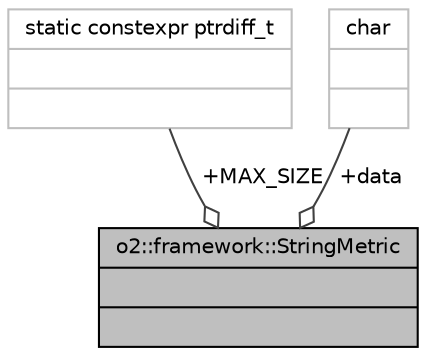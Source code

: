 digraph "o2::framework::StringMetric"
{
 // INTERACTIVE_SVG=YES
  bgcolor="transparent";
  edge [fontname="Helvetica",fontsize="10",labelfontname="Helvetica",labelfontsize="10"];
  node [fontname="Helvetica",fontsize="10",shape=record];
  Node1 [label="{o2::framework::StringMetric\n||}",height=0.2,width=0.4,color="black", fillcolor="grey75", style="filled" fontcolor="black"];
  Node2 -> Node1 [color="grey25",fontsize="10",style="solid",label=" +MAX_SIZE" ,arrowhead="odiamond",fontname="Helvetica"];
  Node2 [label="{static constexpr ptrdiff_t\n||}",height=0.2,width=0.4,color="grey75"];
  Node3 -> Node1 [color="grey25",fontsize="10",style="solid",label=" +data" ,arrowhead="odiamond",fontname="Helvetica"];
  Node3 [label="{char\n||}",height=0.2,width=0.4,color="grey75"];
}
